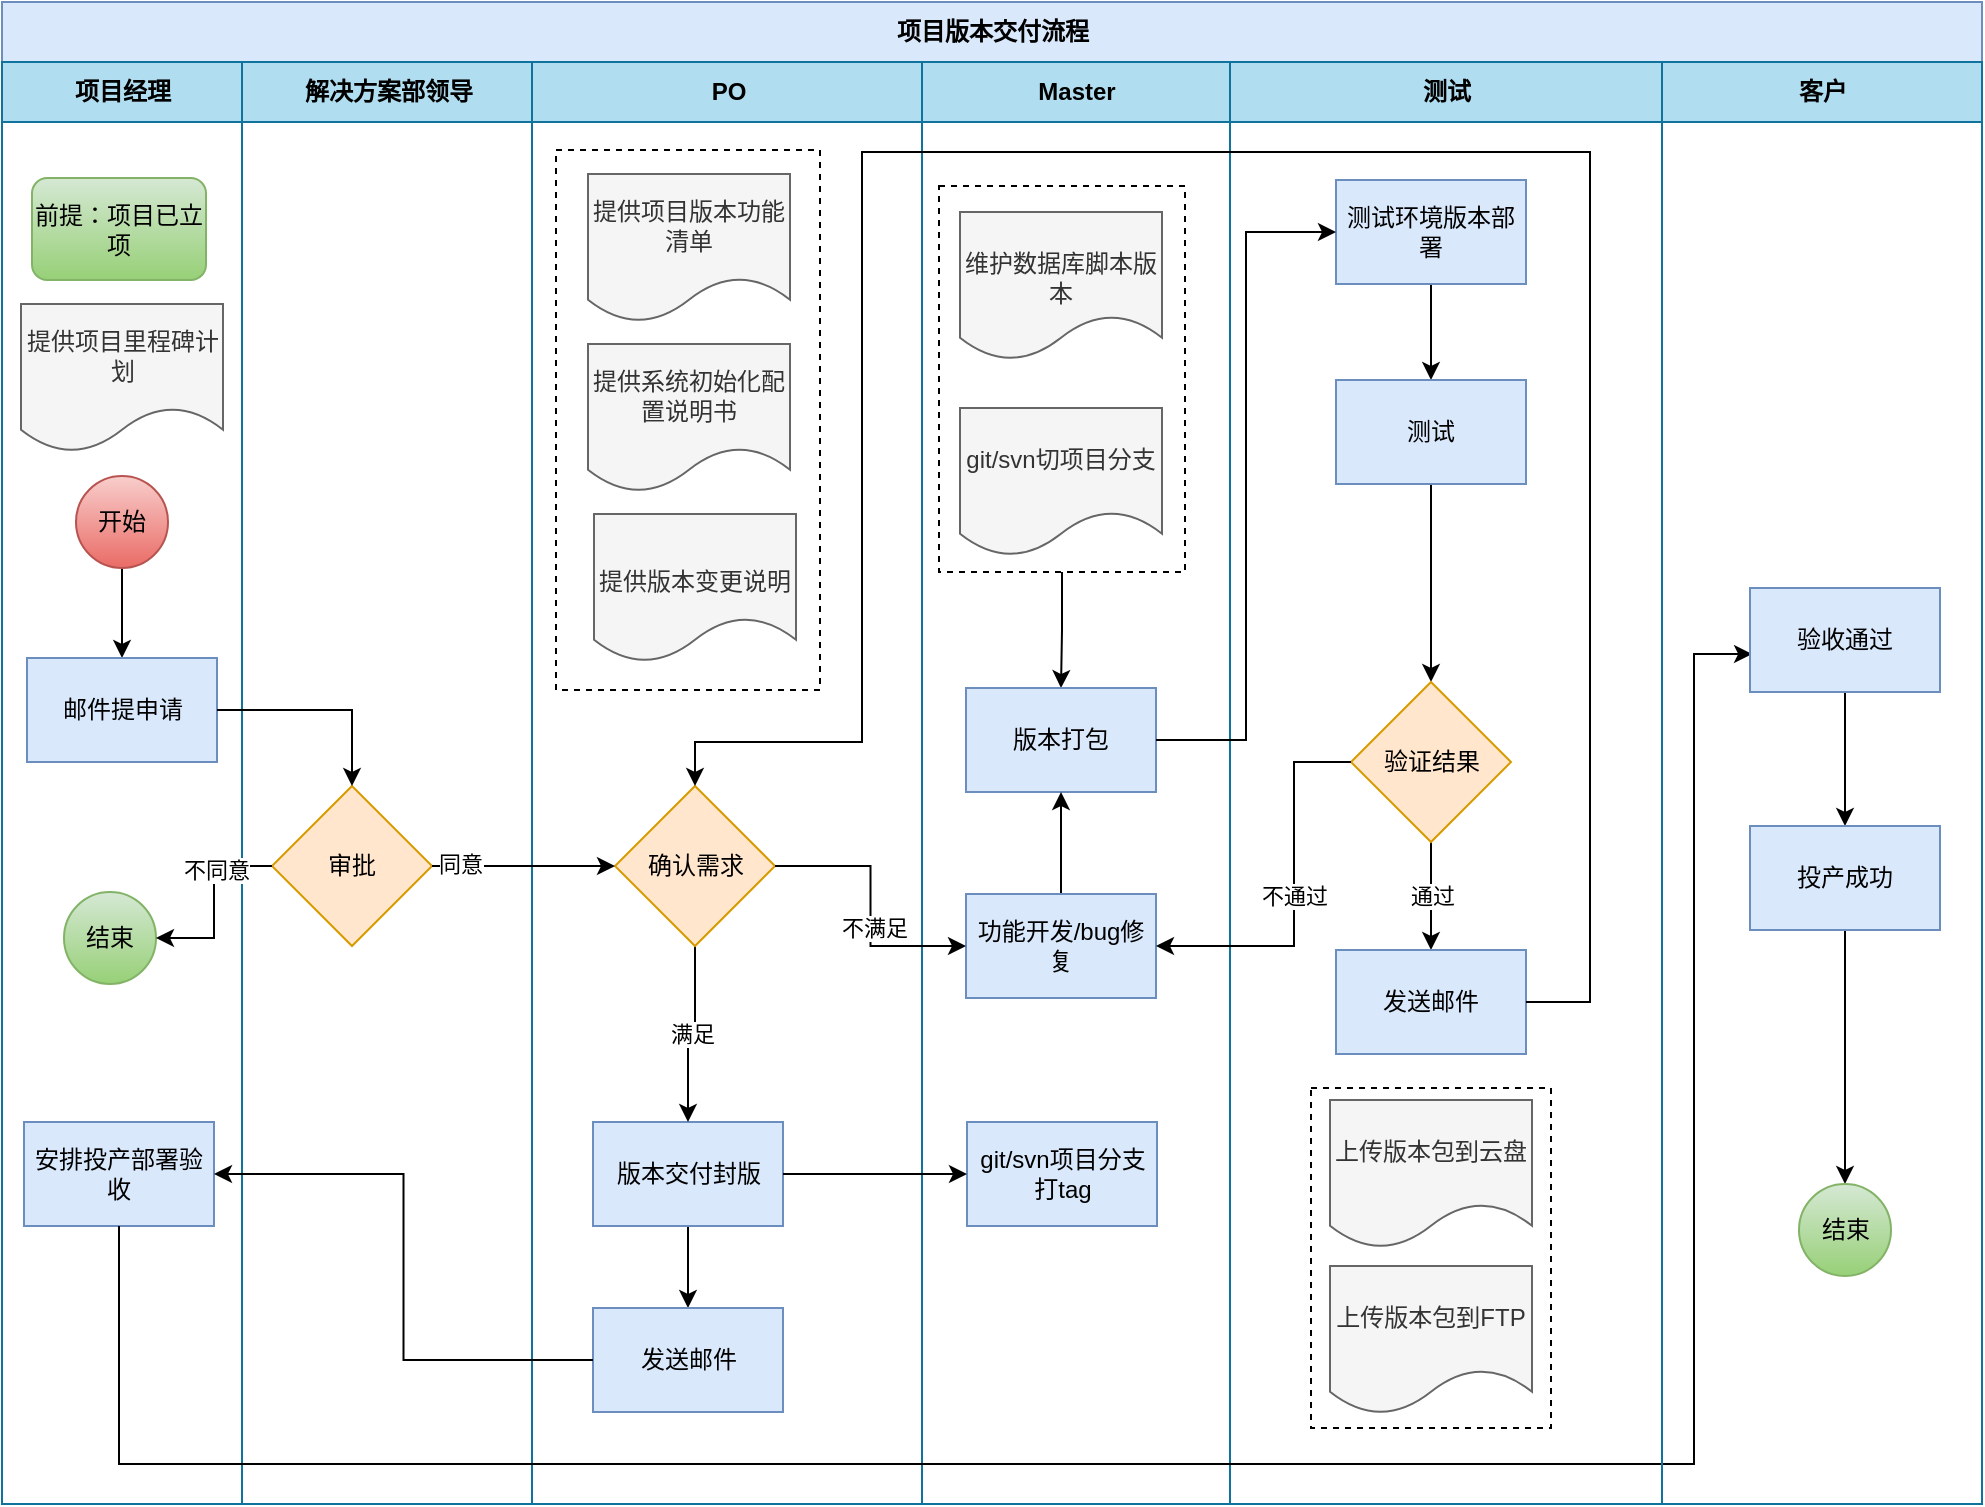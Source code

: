 <mxfile version="14.0.1" type="github">
  <diagram id="t4ctga8ut31WQuUNMBXp" name="Page-1">
    <mxGraphModel dx="1108" dy="513" grid="0" gridSize="10" guides="1" tooltips="1" connect="1" arrows="1" fold="1" page="1" pageScale="1" pageWidth="827" pageHeight="1169" math="0" shadow="0">
      <root>
        <mxCell id="0" />
        <mxCell id="1" parent="0" />
        <mxCell id="a2n0651rRjcgQdYrs08B-1" value="项目版本交付流程" style="swimlane;html=1;childLayout=stackLayout;resizeParent=1;resizeParentMax=0;startSize=30;fillColor=#dae8fc;strokeColor=#6c8ebf;" vertex="1" parent="1">
          <mxGeometry x="26" y="126" width="990" height="751" as="geometry" />
        </mxCell>
        <mxCell id="a2n0651rRjcgQdYrs08B-2" value="项目经理" style="swimlane;html=1;startSize=30;fillColor=#b1ddf0;strokeColor=#10739e;" vertex="1" parent="a2n0651rRjcgQdYrs08B-1">
          <mxGeometry y="30" width="120" height="721" as="geometry" />
        </mxCell>
        <mxCell id="a2n0651rRjcgQdYrs08B-57" value="前提：项目已立项" style="rounded=1;whiteSpace=wrap;html=1;strokeColor=#82b366;strokeWidth=1;fillColor=#d5e8d4;gradientColor=#97d077;" vertex="1" parent="a2n0651rRjcgQdYrs08B-2">
          <mxGeometry x="15" y="58" width="87" height="51" as="geometry" />
        </mxCell>
        <mxCell id="a2n0651rRjcgQdYrs08B-66" style="edgeStyle=orthogonalEdgeStyle;rounded=0;orthogonalLoop=1;jettySize=auto;html=1;entryX=0.5;entryY=0;entryDx=0;entryDy=0;" edge="1" parent="a2n0651rRjcgQdYrs08B-2" source="a2n0651rRjcgQdYrs08B-58" target="a2n0651rRjcgQdYrs08B-59">
          <mxGeometry relative="1" as="geometry" />
        </mxCell>
        <mxCell id="a2n0651rRjcgQdYrs08B-58" value="开始" style="ellipse;whiteSpace=wrap;html=1;aspect=fixed;strokeColor=#b85450;strokeWidth=1;fillColor=#f8cecc;gradientColor=#ea6b66;" vertex="1" parent="a2n0651rRjcgQdYrs08B-2">
          <mxGeometry x="37" y="207" width="46" height="46" as="geometry" />
        </mxCell>
        <mxCell id="a2n0651rRjcgQdYrs08B-59" value="邮件提申请" style="rounded=0;whiteSpace=wrap;html=1;strokeColor=#6c8ebf;strokeWidth=1;fillColor=#dae8fc;" vertex="1" parent="a2n0651rRjcgQdYrs08B-2">
          <mxGeometry x="12.5" y="298" width="95" height="52" as="geometry" />
        </mxCell>
        <mxCell id="a2n0651rRjcgQdYrs08B-115" value="结束" style="ellipse;whiteSpace=wrap;html=1;aspect=fixed;strokeColor=#82b366;strokeWidth=1;fillColor=#d5e8d4;gradientColor=#97d077;" vertex="1" parent="a2n0651rRjcgQdYrs08B-2">
          <mxGeometry x="31" y="415" width="46" height="46" as="geometry" />
        </mxCell>
        <mxCell id="a2n0651rRjcgQdYrs08B-124" value="安排投产部署验收" style="rounded=0;whiteSpace=wrap;html=1;strokeColor=#6c8ebf;strokeWidth=1;fillColor=#dae8fc;" vertex="1" parent="a2n0651rRjcgQdYrs08B-2">
          <mxGeometry x="11" y="530" width="95" height="52" as="geometry" />
        </mxCell>
        <mxCell id="a2n0651rRjcgQdYrs08B-129" value="提供项目里程碑计划" style="shape=document;whiteSpace=wrap;html=1;boundedLbl=1;strokeColor=#666666;strokeWidth=1;fillColor=#f5f5f5;fontColor=#333333;" vertex="1" parent="a2n0651rRjcgQdYrs08B-2">
          <mxGeometry x="9.5" y="121" width="101" height="74" as="geometry" />
        </mxCell>
        <mxCell id="a2n0651rRjcgQdYrs08B-3" value="解决方案部领导" style="swimlane;html=1;startSize=30;fillColor=#b1ddf0;strokeColor=#10739e;" vertex="1" parent="a2n0651rRjcgQdYrs08B-1">
          <mxGeometry x="120" y="30" width="145" height="721" as="geometry" />
        </mxCell>
        <mxCell id="a2n0651rRjcgQdYrs08B-61" value="审批" style="rhombus;whiteSpace=wrap;html=1;strokeColor=#d79b00;strokeWidth=1;fillColor=#ffe6cc;" vertex="1" parent="a2n0651rRjcgQdYrs08B-3">
          <mxGeometry x="15" y="362" width="80" height="80" as="geometry" />
        </mxCell>
        <mxCell id="a2n0651rRjcgQdYrs08B-4" value="PO" style="swimlane;html=1;startSize=30;fillColor=#b1ddf0;strokeColor=#10739e;" vertex="1" parent="a2n0651rRjcgQdYrs08B-1">
          <mxGeometry x="265" y="30" width="195" height="721" as="geometry" />
        </mxCell>
        <mxCell id="a2n0651rRjcgQdYrs08B-75" value="" style="rounded=0;whiteSpace=wrap;html=1;strokeWidth=1;fillColor=#ffffff;dashed=1;" vertex="1" parent="a2n0651rRjcgQdYrs08B-4">
          <mxGeometry x="12" y="44" width="132" height="270" as="geometry" />
        </mxCell>
        <mxCell id="a2n0651rRjcgQdYrs08B-62" value="提供项目版本功能清单" style="shape=document;whiteSpace=wrap;html=1;boundedLbl=1;strokeColor=#666666;strokeWidth=1;fillColor=#f5f5f5;fontColor=#333333;" vertex="1" parent="a2n0651rRjcgQdYrs08B-4">
          <mxGeometry x="28" y="56" width="101" height="74" as="geometry" />
        </mxCell>
        <mxCell id="a2n0651rRjcgQdYrs08B-63" value="提供系统初始化配置说明书" style="shape=document;whiteSpace=wrap;html=1;boundedLbl=1;strokeColor=#666666;strokeWidth=1;fillColor=#f5f5f5;fontColor=#333333;" vertex="1" parent="a2n0651rRjcgQdYrs08B-4">
          <mxGeometry x="28" y="141" width="101" height="74" as="geometry" />
        </mxCell>
        <mxCell id="a2n0651rRjcgQdYrs08B-64" value="&lt;br&gt;提供版本变更说明" style="shape=document;whiteSpace=wrap;html=1;boundedLbl=1;strokeColor=#666666;strokeWidth=1;fillColor=#f5f5f5;fontColor=#333333;" vertex="1" parent="a2n0651rRjcgQdYrs08B-4">
          <mxGeometry x="31" y="226" width="101" height="74" as="geometry" />
        </mxCell>
        <mxCell id="a2n0651rRjcgQdYrs08B-147" style="edgeStyle=orthogonalEdgeStyle;rounded=0;orthogonalLoop=1;jettySize=auto;html=1;" edge="1" parent="a2n0651rRjcgQdYrs08B-4" source="a2n0651rRjcgQdYrs08B-78" target="a2n0651rRjcgQdYrs08B-146">
          <mxGeometry relative="1" as="geometry" />
        </mxCell>
        <mxCell id="a2n0651rRjcgQdYrs08B-78" value="版本交付封版" style="rounded=0;whiteSpace=wrap;html=1;strokeColor=#6c8ebf;strokeWidth=1;fillColor=#dae8fc;" vertex="1" parent="a2n0651rRjcgQdYrs08B-4">
          <mxGeometry x="30.5" y="530" width="95" height="52" as="geometry" />
        </mxCell>
        <mxCell id="a2n0651rRjcgQdYrs08B-92" value="满足" style="edgeStyle=orthogonalEdgeStyle;rounded=0;orthogonalLoop=1;jettySize=auto;html=1;entryX=0.5;entryY=0;entryDx=0;entryDy=0;" edge="1" parent="a2n0651rRjcgQdYrs08B-4" source="a2n0651rRjcgQdYrs08B-89" target="a2n0651rRjcgQdYrs08B-78">
          <mxGeometry relative="1" as="geometry" />
        </mxCell>
        <mxCell id="a2n0651rRjcgQdYrs08B-89" value="确认需求" style="rhombus;whiteSpace=wrap;html=1;strokeColor=#d79b00;strokeWidth=1;fillColor=#ffe6cc;" vertex="1" parent="a2n0651rRjcgQdYrs08B-4">
          <mxGeometry x="41.5" y="362" width="80" height="80" as="geometry" />
        </mxCell>
        <mxCell id="a2n0651rRjcgQdYrs08B-146" value="发送邮件" style="rounded=0;whiteSpace=wrap;html=1;strokeColor=#6c8ebf;strokeWidth=1;fillColor=#dae8fc;" vertex="1" parent="a2n0651rRjcgQdYrs08B-4">
          <mxGeometry x="30.5" y="623" width="95" height="52" as="geometry" />
        </mxCell>
        <mxCell id="a2n0651rRjcgQdYrs08B-7" value="Master" style="swimlane;html=1;startSize=30;fillColor=#b1ddf0;strokeColor=#10739e;" vertex="1" parent="a2n0651rRjcgQdYrs08B-1">
          <mxGeometry x="460" y="30" width="154" height="721" as="geometry" />
        </mxCell>
        <mxCell id="a2n0651rRjcgQdYrs08B-81" style="edgeStyle=orthogonalEdgeStyle;rounded=0;orthogonalLoop=1;jettySize=auto;html=1;entryX=0.5;entryY=0;entryDx=0;entryDy=0;" edge="1" parent="a2n0651rRjcgQdYrs08B-7" source="a2n0651rRjcgQdYrs08B-76" target="a2n0651rRjcgQdYrs08B-71">
          <mxGeometry relative="1" as="geometry" />
        </mxCell>
        <mxCell id="a2n0651rRjcgQdYrs08B-76" value="" style="rounded=0;whiteSpace=wrap;html=1;dashed=1;strokeColor=#000000;strokeWidth=1;fillColor=#ffffff;" vertex="1" parent="a2n0651rRjcgQdYrs08B-7">
          <mxGeometry x="8.5" y="62" width="123" height="193" as="geometry" />
        </mxCell>
        <mxCell id="a2n0651rRjcgQdYrs08B-67" value="&lt;br&gt;维护数据库脚本版本" style="shape=document;whiteSpace=wrap;html=1;boundedLbl=1;strokeColor=#666666;strokeWidth=1;fillColor=#f5f5f5;fontColor=#333333;" vertex="1" parent="a2n0651rRjcgQdYrs08B-7">
          <mxGeometry x="19" y="75" width="101" height="74" as="geometry" />
        </mxCell>
        <mxCell id="a2n0651rRjcgQdYrs08B-68" value="git/svn切项目分支" style="shape=document;whiteSpace=wrap;html=1;boundedLbl=1;strokeColor=#666666;strokeWidth=1;fillColor=#f5f5f5;fontColor=#333333;" vertex="1" parent="a2n0651rRjcgQdYrs08B-7">
          <mxGeometry x="19" y="173" width="101" height="74" as="geometry" />
        </mxCell>
        <mxCell id="a2n0651rRjcgQdYrs08B-71" value="版本打包" style="rounded=0;whiteSpace=wrap;html=1;strokeColor=#6c8ebf;strokeWidth=1;fillColor=#dae8fc;" vertex="1" parent="a2n0651rRjcgQdYrs08B-7">
          <mxGeometry x="22" y="313" width="95" height="52" as="geometry" />
        </mxCell>
        <mxCell id="a2n0651rRjcgQdYrs08B-86" style="edgeStyle=orthogonalEdgeStyle;rounded=0;orthogonalLoop=1;jettySize=auto;html=1;entryX=0.5;entryY=1;entryDx=0;entryDy=0;" edge="1" parent="a2n0651rRjcgQdYrs08B-7" source="a2n0651rRjcgQdYrs08B-74" target="a2n0651rRjcgQdYrs08B-71">
          <mxGeometry relative="1" as="geometry" />
        </mxCell>
        <mxCell id="a2n0651rRjcgQdYrs08B-74" value="功能开发/bug修复" style="rounded=0;whiteSpace=wrap;html=1;strokeColor=#6c8ebf;strokeWidth=1;fillColor=#dae8fc;" vertex="1" parent="a2n0651rRjcgQdYrs08B-7">
          <mxGeometry x="22" y="416" width="95" height="52" as="geometry" />
        </mxCell>
        <mxCell id="a2n0651rRjcgQdYrs08B-77" value="git/svn项目分支打tag" style="rounded=0;whiteSpace=wrap;html=1;strokeColor=#6c8ebf;strokeWidth=1;fillColor=#dae8fc;" vertex="1" parent="a2n0651rRjcgQdYrs08B-7">
          <mxGeometry x="22.5" y="530" width="95" height="52" as="geometry" />
        </mxCell>
        <mxCell id="a2n0651rRjcgQdYrs08B-8" value="测试" style="swimlane;html=1;startSize=30;fillColor=#b1ddf0;strokeColor=#10739e;" vertex="1" parent="a2n0651rRjcgQdYrs08B-1">
          <mxGeometry x="614" y="30" width="216" height="721" as="geometry" />
        </mxCell>
        <mxCell id="a2n0651rRjcgQdYrs08B-150" value="" style="rounded=0;whiteSpace=wrap;html=1;dashed=1;strokeColor=#000000;strokeWidth=1;fillColor=#ffffff;" vertex="1" parent="a2n0651rRjcgQdYrs08B-8">
          <mxGeometry x="40.5" y="513" width="120" height="170" as="geometry" />
        </mxCell>
        <mxCell id="a2n0651rRjcgQdYrs08B-83" style="edgeStyle=orthogonalEdgeStyle;rounded=0;orthogonalLoop=1;jettySize=auto;html=1;" edge="1" parent="a2n0651rRjcgQdYrs08B-8" source="a2n0651rRjcgQdYrs08B-70" target="a2n0651rRjcgQdYrs08B-72">
          <mxGeometry relative="1" as="geometry" />
        </mxCell>
        <mxCell id="a2n0651rRjcgQdYrs08B-70" value="测试环境版本部署" style="rounded=0;whiteSpace=wrap;html=1;strokeColor=#6c8ebf;strokeWidth=1;fillColor=#dae8fc;" vertex="1" parent="a2n0651rRjcgQdYrs08B-8">
          <mxGeometry x="53" y="59" width="95" height="52" as="geometry" />
        </mxCell>
        <mxCell id="a2n0651rRjcgQdYrs08B-84" style="edgeStyle=orthogonalEdgeStyle;rounded=0;orthogonalLoop=1;jettySize=auto;html=1;" edge="1" parent="a2n0651rRjcgQdYrs08B-8" source="a2n0651rRjcgQdYrs08B-72" target="a2n0651rRjcgQdYrs08B-73">
          <mxGeometry relative="1" as="geometry" />
        </mxCell>
        <mxCell id="a2n0651rRjcgQdYrs08B-72" value="测试" style="rounded=0;whiteSpace=wrap;html=1;strokeColor=#6c8ebf;strokeWidth=1;fillColor=#dae8fc;" vertex="1" parent="a2n0651rRjcgQdYrs08B-8">
          <mxGeometry x="53" y="159" width="95" height="52" as="geometry" />
        </mxCell>
        <mxCell id="a2n0651rRjcgQdYrs08B-137" value="通过" style="edgeStyle=orthogonalEdgeStyle;rounded=0;orthogonalLoop=1;jettySize=auto;html=1;entryX=0.5;entryY=0;entryDx=0;entryDy=0;" edge="1" parent="a2n0651rRjcgQdYrs08B-8" source="a2n0651rRjcgQdYrs08B-73" target="a2n0651rRjcgQdYrs08B-136">
          <mxGeometry relative="1" as="geometry" />
        </mxCell>
        <mxCell id="a2n0651rRjcgQdYrs08B-73" value="验证结果" style="rhombus;whiteSpace=wrap;html=1;strokeColor=#d79b00;strokeWidth=1;fillColor=#ffe6cc;" vertex="1" parent="a2n0651rRjcgQdYrs08B-8">
          <mxGeometry x="60.5" y="310" width="80" height="80" as="geometry" />
        </mxCell>
        <mxCell id="a2n0651rRjcgQdYrs08B-136" value="发送邮件" style="rounded=0;whiteSpace=wrap;html=1;strokeColor=#6c8ebf;strokeWidth=1;fillColor=#dae8fc;" vertex="1" parent="a2n0651rRjcgQdYrs08B-8">
          <mxGeometry x="53" y="444" width="95" height="52" as="geometry" />
        </mxCell>
        <mxCell id="a2n0651rRjcgQdYrs08B-148" value="上传版本包到云盘" style="shape=document;whiteSpace=wrap;html=1;boundedLbl=1;strokeColor=#666666;strokeWidth=1;fillColor=#f5f5f5;fontColor=#333333;" vertex="1" parent="a2n0651rRjcgQdYrs08B-8">
          <mxGeometry x="50" y="519" width="101" height="74" as="geometry" />
        </mxCell>
        <mxCell id="a2n0651rRjcgQdYrs08B-149" value="上传版本包到FTP" style="shape=document;whiteSpace=wrap;html=1;boundedLbl=1;strokeColor=#666666;strokeWidth=1;fillColor=#f5f5f5;fontColor=#333333;" vertex="1" parent="a2n0651rRjcgQdYrs08B-8">
          <mxGeometry x="50" y="602" width="101" height="74" as="geometry" />
        </mxCell>
        <mxCell id="a2n0651rRjcgQdYrs08B-82" style="edgeStyle=orthogonalEdgeStyle;rounded=0;orthogonalLoop=1;jettySize=auto;html=1;entryX=0;entryY=0.5;entryDx=0;entryDy=0;" edge="1" parent="a2n0651rRjcgQdYrs08B-1" source="a2n0651rRjcgQdYrs08B-71" target="a2n0651rRjcgQdYrs08B-70">
          <mxGeometry relative="1" as="geometry" />
        </mxCell>
        <mxCell id="a2n0651rRjcgQdYrs08B-87" style="edgeStyle=orthogonalEdgeStyle;rounded=0;orthogonalLoop=1;jettySize=auto;html=1;entryX=0;entryY=0.5;entryDx=0;entryDy=0;" edge="1" parent="a2n0651rRjcgQdYrs08B-1" source="a2n0651rRjcgQdYrs08B-78" target="a2n0651rRjcgQdYrs08B-77">
          <mxGeometry relative="1" as="geometry" />
        </mxCell>
        <mxCell id="a2n0651rRjcgQdYrs08B-93" style="edgeStyle=orthogonalEdgeStyle;rounded=0;orthogonalLoop=1;jettySize=auto;html=1;entryX=0;entryY=0.5;entryDx=0;entryDy=0;" edge="1" parent="a2n0651rRjcgQdYrs08B-1" source="a2n0651rRjcgQdYrs08B-89" target="a2n0651rRjcgQdYrs08B-74">
          <mxGeometry relative="1" as="geometry" />
        </mxCell>
        <mxCell id="a2n0651rRjcgQdYrs08B-94" value="不满足" style="edgeLabel;html=1;align=center;verticalAlign=middle;resizable=0;points=[];" vertex="1" connectable="0" parent="a2n0651rRjcgQdYrs08B-93">
          <mxGeometry x="0.158" y="1" relative="1" as="geometry">
            <mxPoint as="offset" />
          </mxGeometry>
        </mxCell>
        <mxCell id="a2n0651rRjcgQdYrs08B-99" value="不通过" style="edgeStyle=orthogonalEdgeStyle;rounded=0;orthogonalLoop=1;jettySize=auto;html=1;entryX=1;entryY=0.5;entryDx=0;entryDy=0;" edge="1" parent="a2n0651rRjcgQdYrs08B-1" source="a2n0651rRjcgQdYrs08B-73" target="a2n0651rRjcgQdYrs08B-74">
          <mxGeometry relative="1" as="geometry">
            <Array as="points">
              <mxPoint x="646" y="380" />
              <mxPoint x="646" y="472" />
            </Array>
          </mxGeometry>
        </mxCell>
        <mxCell id="a2n0651rRjcgQdYrs08B-101" style="edgeStyle=orthogonalEdgeStyle;rounded=0;orthogonalLoop=1;jettySize=auto;html=1;entryX=0.5;entryY=0;entryDx=0;entryDy=0;" edge="1" parent="a2n0651rRjcgQdYrs08B-1" source="a2n0651rRjcgQdYrs08B-59" target="a2n0651rRjcgQdYrs08B-61">
          <mxGeometry relative="1" as="geometry" />
        </mxCell>
        <mxCell id="a2n0651rRjcgQdYrs08B-102" style="edgeStyle=orthogonalEdgeStyle;rounded=0;orthogonalLoop=1;jettySize=auto;html=1;entryX=0;entryY=0.5;entryDx=0;entryDy=0;" edge="1" parent="a2n0651rRjcgQdYrs08B-1" source="a2n0651rRjcgQdYrs08B-61" target="a2n0651rRjcgQdYrs08B-89">
          <mxGeometry relative="1" as="geometry" />
        </mxCell>
        <mxCell id="a2n0651rRjcgQdYrs08B-105" value="同意" style="edgeLabel;html=1;align=center;verticalAlign=middle;resizable=0;points=[];" vertex="1" connectable="0" parent="a2n0651rRjcgQdYrs08B-102">
          <mxGeometry x="-0.699" y="1" relative="1" as="geometry">
            <mxPoint as="offset" />
          </mxGeometry>
        </mxCell>
        <mxCell id="a2n0651rRjcgQdYrs08B-113" style="edgeStyle=orthogonalEdgeStyle;rounded=0;orthogonalLoop=1;jettySize=auto;html=1;entryX=0.5;entryY=0;entryDx=0;entryDy=0;exitX=1;exitY=0.5;exitDx=0;exitDy=0;" edge="1" parent="a2n0651rRjcgQdYrs08B-1" source="a2n0651rRjcgQdYrs08B-136" target="a2n0651rRjcgQdYrs08B-89">
          <mxGeometry relative="1" as="geometry">
            <mxPoint x="745" y="472" as="sourcePoint" />
            <Array as="points">
              <mxPoint x="794" y="500" />
              <mxPoint x="794" y="75" />
              <mxPoint x="430" y="75" />
              <mxPoint x="430" y="370" />
              <mxPoint x="347" y="370" />
            </Array>
          </mxGeometry>
        </mxCell>
        <mxCell id="a2n0651rRjcgQdYrs08B-117" style="edgeStyle=orthogonalEdgeStyle;rounded=0;orthogonalLoop=1;jettySize=auto;html=1;" edge="1" parent="a2n0651rRjcgQdYrs08B-1" source="a2n0651rRjcgQdYrs08B-61" target="a2n0651rRjcgQdYrs08B-115">
          <mxGeometry relative="1" as="geometry" />
        </mxCell>
        <mxCell id="a2n0651rRjcgQdYrs08B-118" value="不同意" style="edgeLabel;html=1;align=center;verticalAlign=middle;resizable=0;points=[];" vertex="1" connectable="0" parent="a2n0651rRjcgQdYrs08B-117">
          <mxGeometry x="-0.409" y="2" relative="1" as="geometry">
            <mxPoint as="offset" />
          </mxGeometry>
        </mxCell>
        <mxCell id="a2n0651rRjcgQdYrs08B-125" style="edgeStyle=orthogonalEdgeStyle;rounded=0;orthogonalLoop=1;jettySize=auto;html=1;entryX=1;entryY=0.5;entryDx=0;entryDy=0;exitX=0;exitY=0.5;exitDx=0;exitDy=0;" edge="1" parent="a2n0651rRjcgQdYrs08B-1" source="a2n0651rRjcgQdYrs08B-146" target="a2n0651rRjcgQdYrs08B-124">
          <mxGeometry relative="1" as="geometry" />
        </mxCell>
        <mxCell id="a2n0651rRjcgQdYrs08B-126" style="edgeStyle=orthogonalEdgeStyle;rounded=0;orthogonalLoop=1;jettySize=auto;html=1;entryX=0.011;entryY=0.635;entryDx=0;entryDy=0;entryPerimeter=0;" edge="1" parent="a2n0651rRjcgQdYrs08B-1" source="a2n0651rRjcgQdYrs08B-124" target="a2n0651rRjcgQdYrs08B-119">
          <mxGeometry relative="1" as="geometry">
            <mxPoint x="41" y="666" as="targetPoint" />
            <Array as="points">
              <mxPoint x="59" y="731" />
              <mxPoint x="846" y="731" />
              <mxPoint x="846" y="326" />
            </Array>
          </mxGeometry>
        </mxCell>
        <mxCell id="a2n0651rRjcgQdYrs08B-60" value="客户" style="swimlane;html=1;startSize=30;fillColor=#b1ddf0;strokeColor=#10739e;" vertex="1" parent="a2n0651rRjcgQdYrs08B-1">
          <mxGeometry x="830" y="30" width="160" height="721" as="geometry" />
        </mxCell>
        <mxCell id="a2n0651rRjcgQdYrs08B-122" style="edgeStyle=orthogonalEdgeStyle;rounded=0;orthogonalLoop=1;jettySize=auto;html=1;" edge="1" parent="a2n0651rRjcgQdYrs08B-60" source="a2n0651rRjcgQdYrs08B-119" target="a2n0651rRjcgQdYrs08B-120">
          <mxGeometry relative="1" as="geometry" />
        </mxCell>
        <mxCell id="a2n0651rRjcgQdYrs08B-119" value="验收通过" style="rounded=0;whiteSpace=wrap;html=1;strokeColor=#6c8ebf;strokeWidth=1;fillColor=#dae8fc;" vertex="1" parent="a2n0651rRjcgQdYrs08B-60">
          <mxGeometry x="44" y="263" width="95" height="52" as="geometry" />
        </mxCell>
        <mxCell id="a2n0651rRjcgQdYrs08B-123" style="edgeStyle=orthogonalEdgeStyle;rounded=0;orthogonalLoop=1;jettySize=auto;html=1;" edge="1" parent="a2n0651rRjcgQdYrs08B-60" source="a2n0651rRjcgQdYrs08B-120" target="a2n0651rRjcgQdYrs08B-121">
          <mxGeometry relative="1" as="geometry" />
        </mxCell>
        <mxCell id="a2n0651rRjcgQdYrs08B-120" value="投产成功" style="rounded=0;whiteSpace=wrap;html=1;strokeColor=#6c8ebf;strokeWidth=1;fillColor=#dae8fc;" vertex="1" parent="a2n0651rRjcgQdYrs08B-60">
          <mxGeometry x="44" y="382" width="95" height="52" as="geometry" />
        </mxCell>
        <mxCell id="a2n0651rRjcgQdYrs08B-121" value="结束" style="ellipse;whiteSpace=wrap;html=1;aspect=fixed;strokeColor=#82b366;strokeWidth=1;fillColor=#d5e8d4;gradientColor=#97d077;" vertex="1" parent="a2n0651rRjcgQdYrs08B-60">
          <mxGeometry x="68.5" y="561" width="46" height="46" as="geometry" />
        </mxCell>
      </root>
    </mxGraphModel>
  </diagram>
</mxfile>

